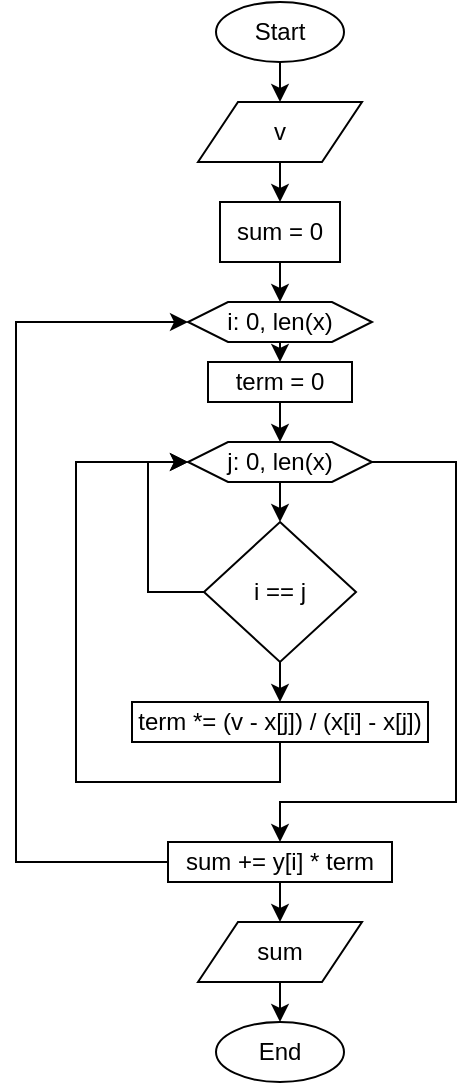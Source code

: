 <mxfile version="24.2.5" type="device">
  <diagram name="Страница — 1" id="_r5xs2SU4ZLfLMFYP6-0">
    <mxGraphModel dx="989" dy="1709" grid="1" gridSize="10" guides="1" tooltips="1" connect="1" arrows="1" fold="1" page="1" pageScale="1" pageWidth="827" pageHeight="1169" math="0" shadow="0">
      <root>
        <mxCell id="0" />
        <mxCell id="1" parent="0" />
        <mxCell id="E6yCAVuV2X_614yc9hzb-20" style="edgeStyle=orthogonalEdgeStyle;rounded=0;orthogonalLoop=1;jettySize=auto;html=1;exitX=0.5;exitY=1;exitDx=0;exitDy=0;entryX=0.5;entryY=0;entryDx=0;entryDy=0;" edge="1" parent="1" source="E6yCAVuV2X_614yc9hzb-1" target="E6yCAVuV2X_614yc9hzb-19">
          <mxGeometry relative="1" as="geometry" />
        </mxCell>
        <mxCell id="E6yCAVuV2X_614yc9hzb-1" value="Start" style="ellipse;whiteSpace=wrap;html=1;" vertex="1" parent="1">
          <mxGeometry x="410" y="-10" width="64" height="30" as="geometry" />
        </mxCell>
        <mxCell id="E6yCAVuV2X_614yc9hzb-6" style="edgeStyle=orthogonalEdgeStyle;rounded=0;orthogonalLoop=1;jettySize=auto;html=1;exitX=0.5;exitY=1;exitDx=0;exitDy=0;entryX=0.5;entryY=0;entryDx=0;entryDy=0;" edge="1" parent="1" source="E6yCAVuV2X_614yc9hzb-3" target="E6yCAVuV2X_614yc9hzb-5">
          <mxGeometry relative="1" as="geometry" />
        </mxCell>
        <mxCell id="E6yCAVuV2X_614yc9hzb-3" value="sum = 0" style="rounded=0;whiteSpace=wrap;html=1;" vertex="1" parent="1">
          <mxGeometry x="412" y="90" width="60" height="30" as="geometry" />
        </mxCell>
        <mxCell id="E6yCAVuV2X_614yc9hzb-12" style="edgeStyle=orthogonalEdgeStyle;rounded=0;orthogonalLoop=1;jettySize=auto;html=1;exitX=0.5;exitY=1;exitDx=0;exitDy=0;entryX=0.5;entryY=0;entryDx=0;entryDy=0;" edge="1" parent="1" source="E6yCAVuV2X_614yc9hzb-5" target="E6yCAVuV2X_614yc9hzb-7">
          <mxGeometry relative="1" as="geometry" />
        </mxCell>
        <mxCell id="E6yCAVuV2X_614yc9hzb-5" value="i: 0, len(x)" style="shape=hexagon;perimeter=hexagonPerimeter2;whiteSpace=wrap;html=1;fixedSize=1;" vertex="1" parent="1">
          <mxGeometry x="396" y="140" width="92" height="20" as="geometry" />
        </mxCell>
        <mxCell id="E6yCAVuV2X_614yc9hzb-13" style="edgeStyle=orthogonalEdgeStyle;rounded=0;orthogonalLoop=1;jettySize=auto;html=1;exitX=0.5;exitY=1;exitDx=0;exitDy=0;entryX=0.5;entryY=0;entryDx=0;entryDy=0;" edge="1" parent="1" source="E6yCAVuV2X_614yc9hzb-7" target="E6yCAVuV2X_614yc9hzb-9">
          <mxGeometry relative="1" as="geometry" />
        </mxCell>
        <mxCell id="E6yCAVuV2X_614yc9hzb-7" value="term = 0" style="rounded=0;whiteSpace=wrap;html=1;" vertex="1" parent="1">
          <mxGeometry x="406" y="170" width="72" height="20" as="geometry" />
        </mxCell>
        <mxCell id="E6yCAVuV2X_614yc9hzb-11" style="edgeStyle=orthogonalEdgeStyle;rounded=0;orthogonalLoop=1;jettySize=auto;html=1;exitX=0.5;exitY=1;exitDx=0;exitDy=0;entryX=0.5;entryY=0;entryDx=0;entryDy=0;" edge="1" parent="1" source="E6yCAVuV2X_614yc9hzb-9" target="E6yCAVuV2X_614yc9hzb-10">
          <mxGeometry relative="1" as="geometry" />
        </mxCell>
        <mxCell id="E6yCAVuV2X_614yc9hzb-23" style="edgeStyle=orthogonalEdgeStyle;rounded=0;orthogonalLoop=1;jettySize=auto;html=1;exitX=1;exitY=0.5;exitDx=0;exitDy=0;entryX=0.5;entryY=0;entryDx=0;entryDy=0;" edge="1" parent="1" source="E6yCAVuV2X_614yc9hzb-9" target="E6yCAVuV2X_614yc9hzb-24">
          <mxGeometry relative="1" as="geometry">
            <mxPoint x="530" y="410.0" as="targetPoint" />
            <Array as="points">
              <mxPoint x="530" y="220" />
              <mxPoint x="530" y="390" />
              <mxPoint x="442" y="390" />
            </Array>
          </mxGeometry>
        </mxCell>
        <mxCell id="E6yCAVuV2X_614yc9hzb-9" value="j: 0, len(x)" style="shape=hexagon;perimeter=hexagonPerimeter2;whiteSpace=wrap;html=1;fixedSize=1;" vertex="1" parent="1">
          <mxGeometry x="396" y="210" width="92" height="20" as="geometry" />
        </mxCell>
        <mxCell id="E6yCAVuV2X_614yc9hzb-14" style="edgeStyle=orthogonalEdgeStyle;rounded=0;orthogonalLoop=1;jettySize=auto;html=1;exitX=0;exitY=0.5;exitDx=0;exitDy=0;entryX=0;entryY=0.5;entryDx=0;entryDy=0;" edge="1" parent="1" source="E6yCAVuV2X_614yc9hzb-10" target="E6yCAVuV2X_614yc9hzb-9">
          <mxGeometry relative="1" as="geometry" />
        </mxCell>
        <mxCell id="E6yCAVuV2X_614yc9hzb-18" style="edgeStyle=orthogonalEdgeStyle;rounded=0;orthogonalLoop=1;jettySize=auto;html=1;exitX=0.5;exitY=1;exitDx=0;exitDy=0;entryX=0.5;entryY=0;entryDx=0;entryDy=0;" edge="1" parent="1" source="E6yCAVuV2X_614yc9hzb-10" target="E6yCAVuV2X_614yc9hzb-16">
          <mxGeometry relative="1" as="geometry" />
        </mxCell>
        <mxCell id="E6yCAVuV2X_614yc9hzb-10" value="i == j" style="rhombus;whiteSpace=wrap;html=1;" vertex="1" parent="1">
          <mxGeometry x="404" y="250" width="76" height="70" as="geometry" />
        </mxCell>
        <mxCell id="E6yCAVuV2X_614yc9hzb-22" style="edgeStyle=orthogonalEdgeStyle;rounded=0;orthogonalLoop=1;jettySize=auto;html=1;exitX=0.5;exitY=1;exitDx=0;exitDy=0;entryX=0;entryY=0.5;entryDx=0;entryDy=0;" edge="1" parent="1" source="E6yCAVuV2X_614yc9hzb-16" target="E6yCAVuV2X_614yc9hzb-9">
          <mxGeometry relative="1" as="geometry">
            <Array as="points">
              <mxPoint x="442" y="380" />
              <mxPoint x="340" y="380" />
              <mxPoint x="340" y="220" />
            </Array>
          </mxGeometry>
        </mxCell>
        <mxCell id="E6yCAVuV2X_614yc9hzb-16" value="term *= (v - x[j]) / (x[i] - x[j])" style="rounded=0;whiteSpace=wrap;html=1;" vertex="1" parent="1">
          <mxGeometry x="368" y="340" width="148" height="20" as="geometry" />
        </mxCell>
        <mxCell id="E6yCAVuV2X_614yc9hzb-21" style="edgeStyle=orthogonalEdgeStyle;rounded=0;orthogonalLoop=1;jettySize=auto;html=1;exitX=0.5;exitY=1;exitDx=0;exitDy=0;entryX=0.5;entryY=0;entryDx=0;entryDy=0;" edge="1" parent="1" source="E6yCAVuV2X_614yc9hzb-19" target="E6yCAVuV2X_614yc9hzb-3">
          <mxGeometry relative="1" as="geometry" />
        </mxCell>
        <mxCell id="E6yCAVuV2X_614yc9hzb-19" value="v" style="shape=parallelogram;perimeter=parallelogramPerimeter;whiteSpace=wrap;html=1;fixedSize=1;" vertex="1" parent="1">
          <mxGeometry x="401" y="40" width="82" height="30" as="geometry" />
        </mxCell>
        <mxCell id="E6yCAVuV2X_614yc9hzb-25" style="edgeStyle=orthogonalEdgeStyle;rounded=0;orthogonalLoop=1;jettySize=auto;html=1;exitX=0;exitY=0.5;exitDx=0;exitDy=0;entryX=0;entryY=0.5;entryDx=0;entryDy=0;" edge="1" parent="1" source="E6yCAVuV2X_614yc9hzb-24" target="E6yCAVuV2X_614yc9hzb-5">
          <mxGeometry relative="1" as="geometry">
            <Array as="points">
              <mxPoint x="310" y="420" />
              <mxPoint x="310" y="150" />
            </Array>
          </mxGeometry>
        </mxCell>
        <mxCell id="E6yCAVuV2X_614yc9hzb-28" style="edgeStyle=orthogonalEdgeStyle;rounded=0;orthogonalLoop=1;jettySize=auto;html=1;exitX=0.5;exitY=1;exitDx=0;exitDy=0;entryX=0.5;entryY=0;entryDx=0;entryDy=0;" edge="1" parent="1" source="E6yCAVuV2X_614yc9hzb-24" target="E6yCAVuV2X_614yc9hzb-27">
          <mxGeometry relative="1" as="geometry" />
        </mxCell>
        <mxCell id="E6yCAVuV2X_614yc9hzb-24" value="sum += y[i] * term" style="rounded=0;whiteSpace=wrap;html=1;" vertex="1" parent="1">
          <mxGeometry x="386" y="410" width="112" height="20" as="geometry" />
        </mxCell>
        <mxCell id="E6yCAVuV2X_614yc9hzb-26" value="End" style="ellipse;whiteSpace=wrap;html=1;" vertex="1" parent="1">
          <mxGeometry x="410" y="500" width="64" height="30" as="geometry" />
        </mxCell>
        <mxCell id="E6yCAVuV2X_614yc9hzb-29" style="edgeStyle=orthogonalEdgeStyle;rounded=0;orthogonalLoop=1;jettySize=auto;html=1;exitX=0.5;exitY=1;exitDx=0;exitDy=0;entryX=0.5;entryY=0;entryDx=0;entryDy=0;" edge="1" parent="1" source="E6yCAVuV2X_614yc9hzb-27" target="E6yCAVuV2X_614yc9hzb-26">
          <mxGeometry relative="1" as="geometry" />
        </mxCell>
        <mxCell id="E6yCAVuV2X_614yc9hzb-27" value="sum" style="shape=parallelogram;perimeter=parallelogramPerimeter;whiteSpace=wrap;html=1;fixedSize=1;" vertex="1" parent="1">
          <mxGeometry x="401" y="450" width="82" height="30" as="geometry" />
        </mxCell>
      </root>
    </mxGraphModel>
  </diagram>
</mxfile>
